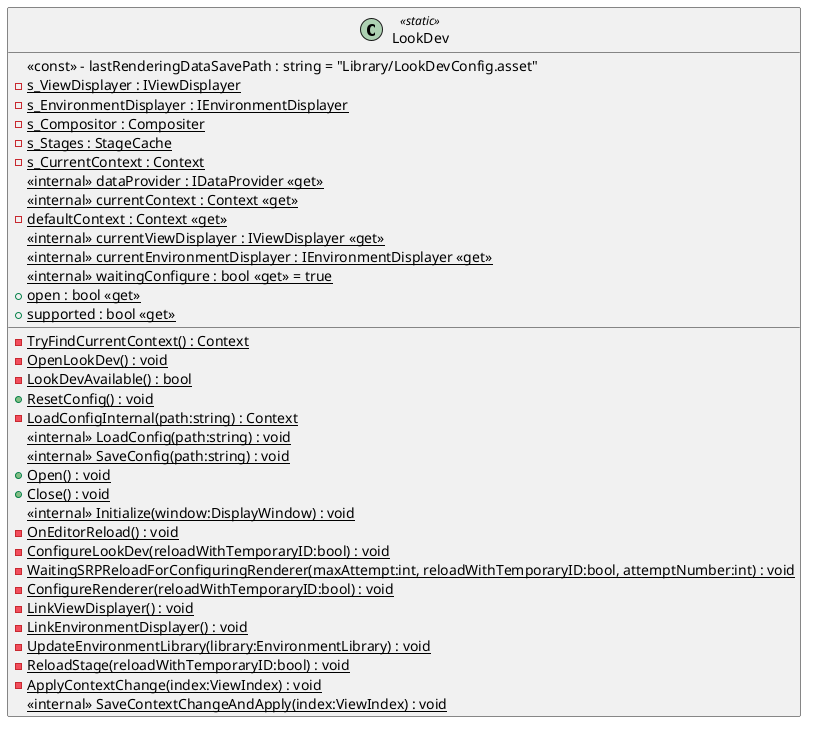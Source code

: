 @startuml
class LookDev <<static>> {
    <<const>> - lastRenderingDataSavePath : string = "Library/LookDevConfig.asset"
    {static} - s_ViewDisplayer : IViewDisplayer
    {static} - s_EnvironmentDisplayer : IEnvironmentDisplayer
    {static} - s_Compositor : Compositer
    {static} - s_Stages : StageCache
    {static} - s_CurrentContext : Context
    <<internal>> {static} dataProvider : IDataProvider <<get>>
    <<internal>> {static} currentContext : Context <<get>>
    {static} - TryFindCurrentContext() : Context
    {static} - defaultContext : Context <<get>>
    <<internal>> {static} currentViewDisplayer : IViewDisplayer <<get>>
    <<internal>> {static} currentEnvironmentDisplayer : IEnvironmentDisplayer <<get>>
    {static} - OpenLookDev() : void
    {static} - LookDevAvailable() : bool
    <<internal>> {static} waitingConfigure : bool <<get>> = true
    + {static} open : bool <<get>>
    + {static} supported : bool <<get>>
    + {static} ResetConfig() : void
    {static} - LoadConfigInternal(path:string) : Context
    <<internal>> {static} LoadConfig(path:string) : void
    <<internal>> {static} SaveConfig(path:string) : void
    + {static} Open() : void
    + {static} Close() : void
    <<internal>> {static} Initialize(window:DisplayWindow) : void
    {static} - OnEditorReload() : void
    {static} - ConfigureLookDev(reloadWithTemporaryID:bool) : void
    {static} - WaitingSRPReloadForConfiguringRenderer(maxAttempt:int, reloadWithTemporaryID:bool, attemptNumber:int) : void
    {static} - ConfigureRenderer(reloadWithTemporaryID:bool) : void
    {static} - LinkViewDisplayer() : void
    {static} - LinkEnvironmentDisplayer() : void
    {static} - UpdateEnvironmentLibrary(library:EnvironmentLibrary) : void
    {static} - ReloadStage(reloadWithTemporaryID:bool) : void
    {static} - ApplyContextChange(index:ViewIndex) : void
    <<internal>> {static} SaveContextChangeAndApply(index:ViewIndex) : void
}
@enduml
